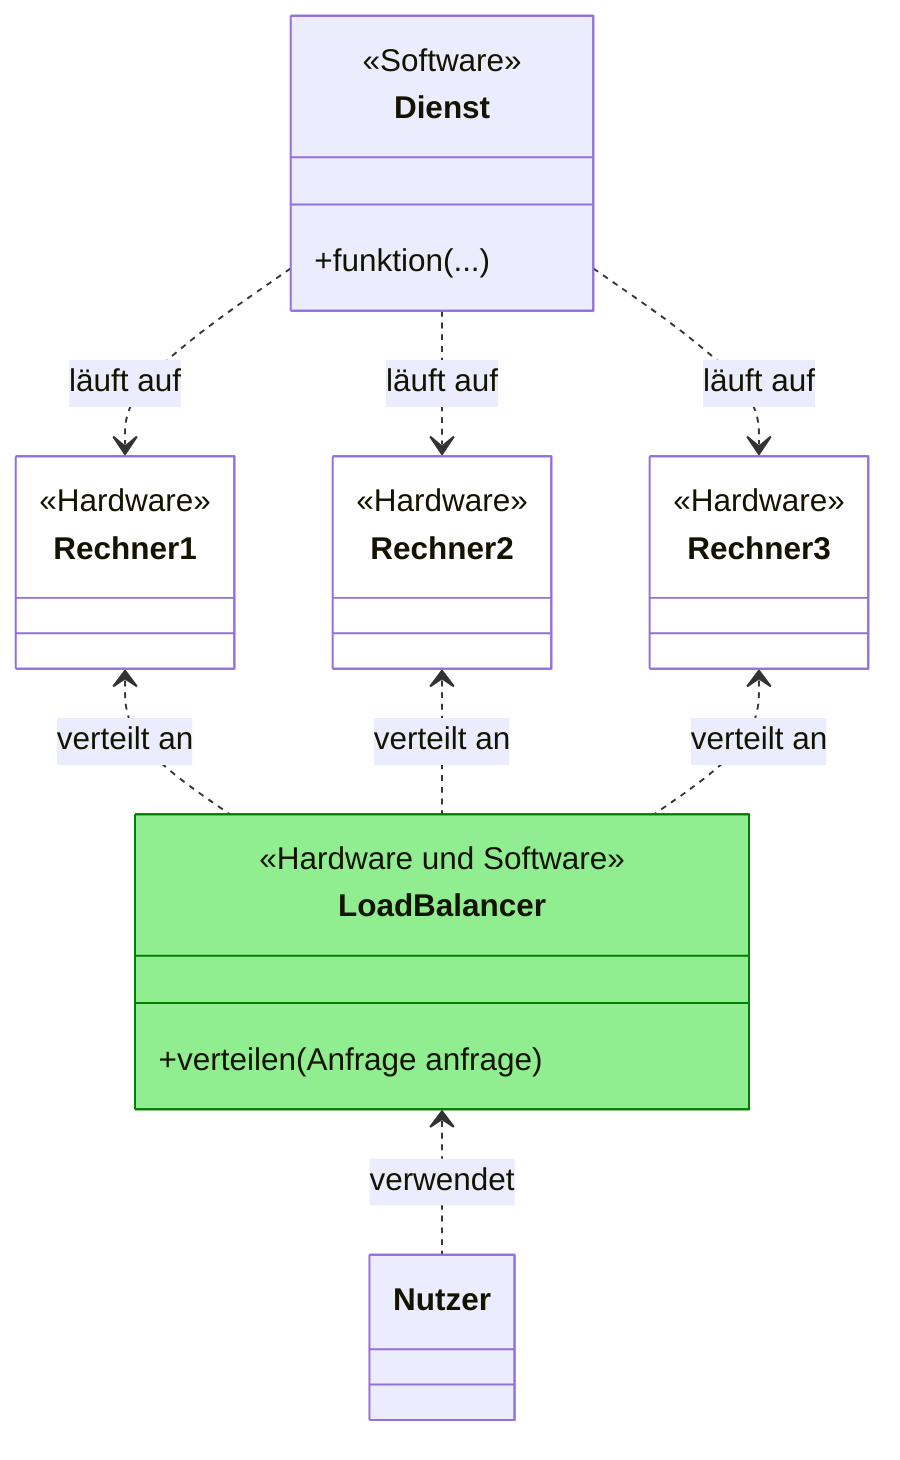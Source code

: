 classDiagram

    class Nutzer {

    }

    class LoadBalancer {
        <<Hardware und Software>>
        +verteilen(Anfrage anfrage)
    }

    class Dienst {
        <<Software>>
        +funktion(...)
    }

    class Rechner1 {
        <<Hardware>>
    }

    class Rechner2 {
        <<Hardware>>
    }

    class Rechner3 {
        <<Hardware>>
    }

    Dienst ..> Rechner1: läuft auf
    Dienst ..> Rechner2: läuft auf
    Dienst ..> Rechner3: läuft auf

    Rechner1 <.. LoadBalancer: verteilt an
    Rechner2 <.. LoadBalancer: verteilt an
    Rechner3 <.. LoadBalancer: verteilt an

    LoadBalancer <.. Nutzer: verwendet
    
    style Rechner1 fill:white
    style Rechner2 fill:white
    style Rechner3 fill:white

    style LoadBalancer fill:lightgreen,stroke:green